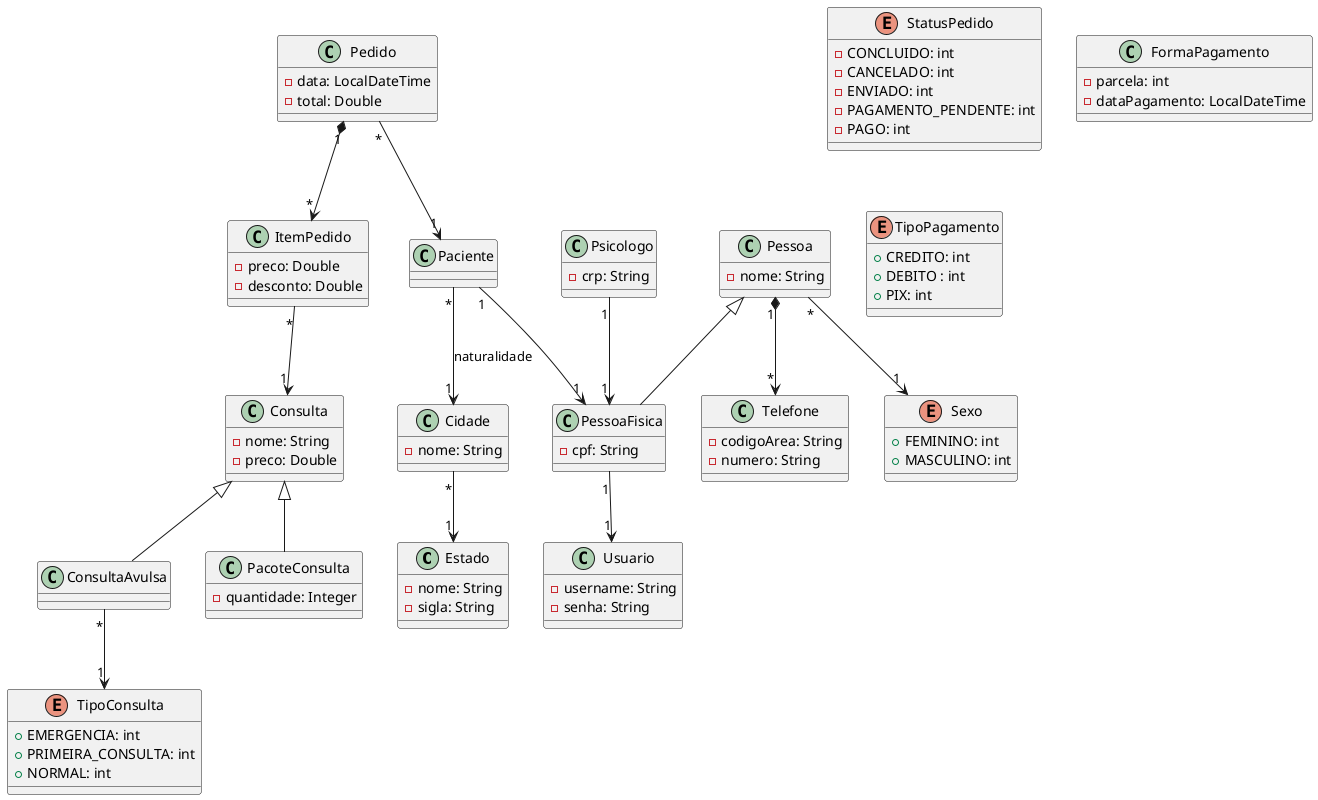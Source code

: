 @startuml

class Estado {
    - nome: String 
    - sigla: String
}

class Cidade {
    - nome: String
}

class Pessoa {
    - nome: String
}

class PessoaFisica {
    - cpf: String
}

class Telefone {
    - codigoArea: String
    - numero: String
}

class Paciente {
    
}

class Psicologo {
    -crp: String
}

class Usuario {
    - username: String
    - senha: String
}

enum Sexo {
    + FEMININO: int
    + MASCULINO: int
}

class Consulta {
    - nome: String
    - preco: Double
}

class ConsultaAvulsa {

}

class PacoteConsulta {
    - quantidade: Integer
}

enum TipoConsulta {
    + EMERGENCIA: int
    + PRIMEIRA_CONSULTA: int
    + NORMAL: int
}

class Pedido {
    - data: LocalDateTime
    - total: Double

}

class ItemPedido {
    - preco: Double
    - desconto: Double
}



enum StatusPedido {
    - CONCLUIDO: int
    - CANCELADO: int
    - ENVIADO: int
    - PAGAMENTO_PENDENTE: int
    - PAGO: int
}

class FormaPagamento {
    - parcela: int
    - dataPagamento: LocalDateTime
}

enum TipoPagamento {
    + CREDITO: int
    + DEBITO : int
    + PIX: int
}

Pessoa "*" --> "1" Sexo 
Pessoa "1" *--> "*" Telefone

PessoaFisica -up-|> Pessoa
PessoaFisica "1" --> "1" Usuario

Cidade "*" --> "1" Estado

Paciente "1" --> "1" PessoaFisica
Paciente "*" --> "1" Cidade: "naturalidade"

Psicologo "1" --> "1" PessoaFisica

ConsultaAvulsa -up-|> Consulta
PacoteConsulta -up-|> Consulta

ConsultaAvulsa "*" --> "1" TipoConsulta

Pedido "*" --> "1" Paciente
Pedido "1" *--> "*" ItemPedido

ItemPedido "*" --> "1" Consulta

@enduml